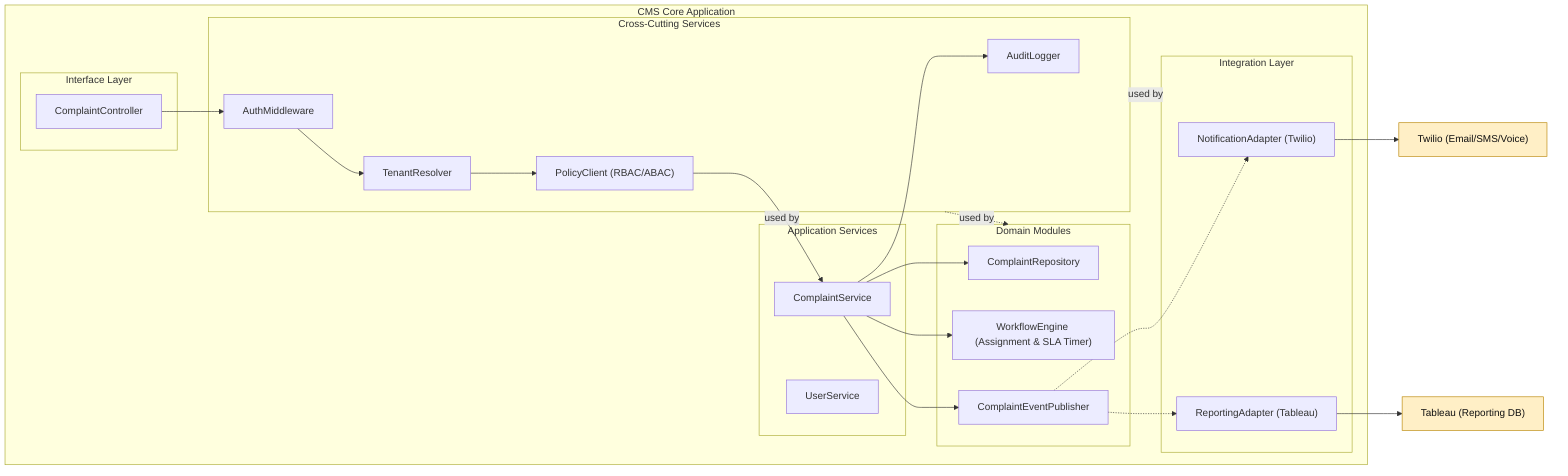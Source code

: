 flowchart LR
  %% =========================
  %% Refactored Level 3 – Modular Monolith
  %% =========================

  subgraph CMS_Core["CMS Core Application"]
  
  %% --- Cross-cutting services ---
  subgraph CrossCutting["Cross-Cutting Services"]
    AuthMW["AuthMiddleware"]
    TenantRes["TenantResolver"]
    PolicyCli["PolicyClient (RBAC/ABAC)"]
    AuditLog["AuditLogger"]
  end

  %% --- Interface Layer ---
  subgraph InterfaceLayer["Interface Layer"]
    ComplCtrl["ComplaintController"]
  end

  %% --- Application Services ---
  subgraph ApplicationServices["Application Services"]
    ComplSvc["ComplaintService"]
    UserSvc["UserService"]
  end

  %% --- Domain Modules ---
  subgraph DomainModules["Domain Modules"]
    ComplRepo["ComplaintRepository"]
    WFEng["WorkflowEngine (Assignment & SLA Timer)"]
    EventPub["ComplaintEventPublisher"]
  end

  %% --- Integration Layer (internal integrations) ---
  subgraph IntegrationLayer["Integration Layer"]
    NotifAdapter["NotificationAdapter (Twilio)"]
    ReportAdapter["ReportingAdapter (Tableau)"]
  end

  end
  %% --- External Systems ---
  TwilioExt["Twilio (Email/SMS/Voice)"]:::external
  TableauExt["Tableau (Reporting DB)"]:::external

  %% ======== Relationships ========

  %% Request flow
  ComplCtrl --> AuthMW --> TenantRes --> PolicyCli
  PolicyCli --> ComplSvc
  ComplSvc --> ComplRepo
  ComplSvc --> WFEng
  ComplSvc --> EventPub
  ComplSvc --> AuditLog

  %% Async events to integrations
  EventPub -.-> NotifAdapter
  EventPub -.-> ReportAdapter

  %% Integrations to externals
  NotifAdapter --> TwilioExt
  ReportAdapter --> TableauExt

  %% Cross-cutting applies globally
  CrossCutting -.used by.-> ApplicationServices
  CrossCutting -.used by.-> DomainModules
  CrossCutting -.used by.-> IntegrationLayer

  %% --- Styles ---
  classDef external fill:#ffefc6,stroke:#b88400,stroke-width:1px,color:#111;